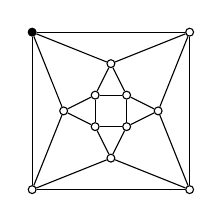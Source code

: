\begin{tikzpicture}[scale=.4]
\tikzstyle{vertex}=[circle,draw=black,node distance=2mm,minimum size=1mm,inner sep=1pt]
\node [vertex] (0) at(-2.5,2.5) [fill=black] {};
\node [vertex] (1) at(2.5,2.5) {};
\node [vertex] (2) at(0,1.5) {};
\node [vertex] (3) at(-0.5,0.5) {};
\node [vertex] (4) at(0.5,0.5) {};
\node [vertex] (5) at(-1.5,0) {};
\node [vertex] (6) at(1.5,0) {};
\node [vertex] (7) at(-0.5,-0.5) {};
\node [vertex] (8) at(0.5,-0.5) {};
\node [vertex] (9) at(0,-1.5) {};
\node [vertex] (10) at(-2.5,-2.5) {};
\node [vertex] (11) at(2.5,-2.5) {};

\path (0) edge (1);
\path (0) edge (2);
\path (0) edge (5);
\path (0) edge (10);
\path (1) edge (2);
\path (1) edge (6);
\path (1) edge (11);
\path (2) edge (3);
\path (2) edge (4);
\path (3) edge (4);
\path (3) edge (5);
\path (3) edge (7);
\path (4) edge (6);
\path (4) edge (8);
\path (5) edge (7);
\path (5) edge (10);
\path (6) edge (8);
\path (6) edge (11);
\path (7) edge (8);
\path (7) edge (9);
\path (8) edge (9);
\path (9) edge (10);
\path (9) edge (11);
\path (10) edge (11);
\end{tikzpicture}
